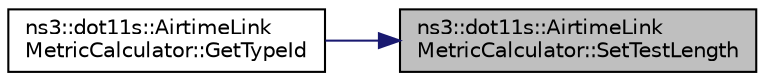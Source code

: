 digraph "ns3::dot11s::AirtimeLinkMetricCalculator::SetTestLength"
{
 // LATEX_PDF_SIZE
  edge [fontname="Helvetica",fontsize="10",labelfontname="Helvetica",labelfontsize="10"];
  node [fontname="Helvetica",fontsize="10",shape=record];
  rankdir="RL";
  Node1 [label="ns3::dot11s::AirtimeLink\lMetricCalculator::SetTestLength",height=0.2,width=0.4,color="black", fillcolor="grey75", style="filled", fontcolor="black",tooltip="Set number of bytes in test frame (a constant 1024 in the standard)"];
  Node1 -> Node2 [dir="back",color="midnightblue",fontsize="10",style="solid",fontname="Helvetica"];
  Node2 [label="ns3::dot11s::AirtimeLink\lMetricCalculator::GetTypeId",height=0.2,width=0.4,color="black", fillcolor="white", style="filled",URL="$classns3_1_1dot11s_1_1_airtime_link_metric_calculator.html#af622528b17c03be70643f061a7e8293c",tooltip="Get the type ID."];
}
